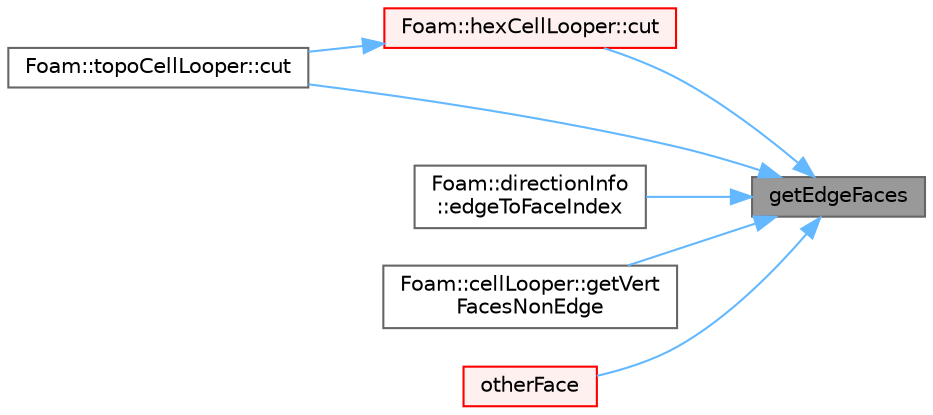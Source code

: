 digraph "getEdgeFaces"
{
 // LATEX_PDF_SIZE
  bgcolor="transparent";
  edge [fontname=Helvetica,fontsize=10,labelfontname=Helvetica,labelfontsize=10];
  node [fontname=Helvetica,fontsize=10,shape=box,height=0.2,width=0.4];
  rankdir="RL";
  Node1 [id="Node000001",label="getEdgeFaces",height=0.2,width=0.4,color="gray40", fillcolor="grey60", style="filled", fontcolor="black",tooltip=" "];
  Node1 -> Node2 [id="edge1_Node000001_Node000002",dir="back",color="steelblue1",style="solid",tooltip=" "];
  Node2 [id="Node000002",label="Foam::hexCellLooper::cut",height=0.2,width=0.4,color="red", fillcolor="#FFF0F0", style="filled",URL="$classFoam_1_1hexCellLooper.html#aa1626fec2bbc271e971cdf7baab8f534",tooltip=" "];
  Node2 -> Node4 [id="edge2_Node000002_Node000004",dir="back",color="steelblue1",style="solid",tooltip=" "];
  Node4 [id="Node000004",label="Foam::topoCellLooper::cut",height=0.2,width=0.4,color="grey40", fillcolor="white", style="filled",URL="$classFoam_1_1topoCellLooper.html#aa1626fec2bbc271e971cdf7baab8f534",tooltip=" "];
  Node1 -> Node4 [id="edge3_Node000001_Node000004",dir="back",color="steelblue1",style="solid",tooltip=" "];
  Node1 -> Node5 [id="edge4_Node000001_Node000005",dir="back",color="steelblue1",style="solid",tooltip=" "];
  Node5 [id="Node000005",label="Foam::directionInfo\l::edgeToFaceIndex",height=0.2,width=0.4,color="grey40", fillcolor="white", style="filled",URL="$classFoam_1_1directionInfo.html#a979a0fce341d87c9c179d936a0e85e03",tooltip=" "];
  Node1 -> Node6 [id="edge5_Node000001_Node000006",dir="back",color="steelblue1",style="solid",tooltip=" "];
  Node6 [id="Node000006",label="Foam::cellLooper::getVert\lFacesNonEdge",height=0.2,width=0.4,color="grey40", fillcolor="white", style="filled",URL="$classFoam_1_1cellLooper.html#ad48a4f0cff437552d951a210e548feff",tooltip=" "];
  Node1 -> Node7 [id="edge6_Node000001_Node000007",dir="back",color="steelblue1",style="solid",tooltip=" "];
  Node7 [id="Node000007",label="otherFace",height=0.2,width=0.4,color="red", fillcolor="#FFF0F0", style="filled",URL="$namespaceFoam_1_1meshTools.html#a8e387d48c4342ed3ac7132696a19d1d6",tooltip=" "];
}

